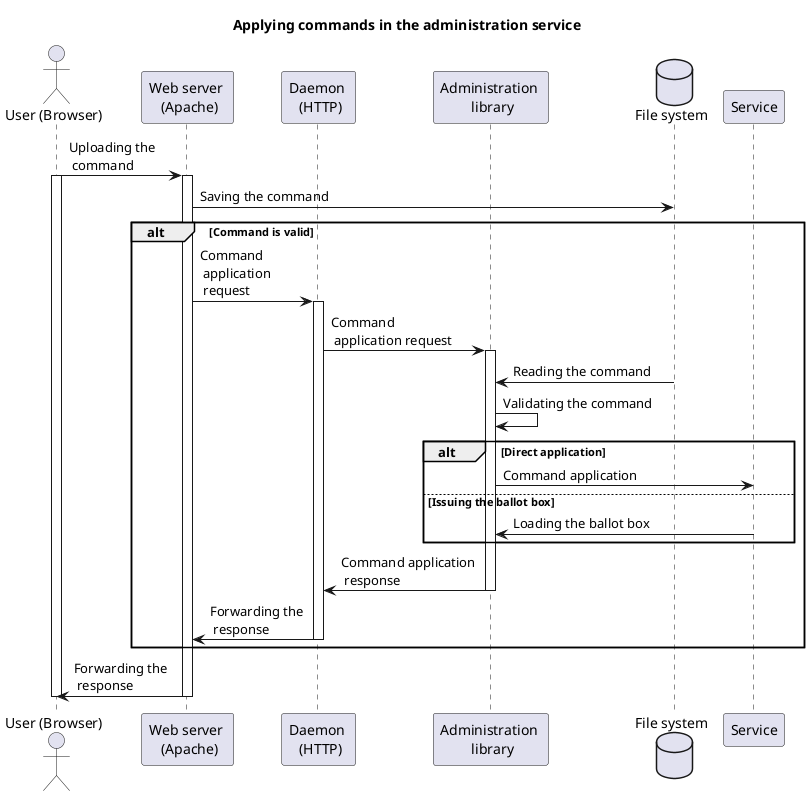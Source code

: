@startuml

Title Applying commands in the administration service

Actor "User (Browser)" as Brauser
participant "Web server \n (Apache)" as WSGI
participant "Daemon \n (HTTP)" as Deemon_HTTP
participant "Administration \n library" as Util
Database "File system" as FS
participant Service

Brauser -> WSGI : Uploading the \n command
Activate Brauser
Activate WSGI

WSGI -> FS : Saving the command

alt Command is valid

  WSGI -> Deemon_HTTP : Command \n application \n request

  Activate Deemon_HTTP
  Deemon_HTTP -> Util : Command \n application request

  Activate Util
  Util <- FS : Reading the command
  Util -> Util : Validating the command
  alt Direct application
    Util -> Service : Command application
  else Issuing the ballot box
    Service -> Util : Loading the ballot box
  end
  Util -> Deemon_HTTP : Command application \n response
  Deactivate Util

  Deemon_HTTP -> WSGI : Forwarding the \n response
  Deactivate Deemon_HTTP
end

WSGI -> Brauser : Forwarding the \n response

Deactivate WSGI
Deactivate Brauser

@enduml
